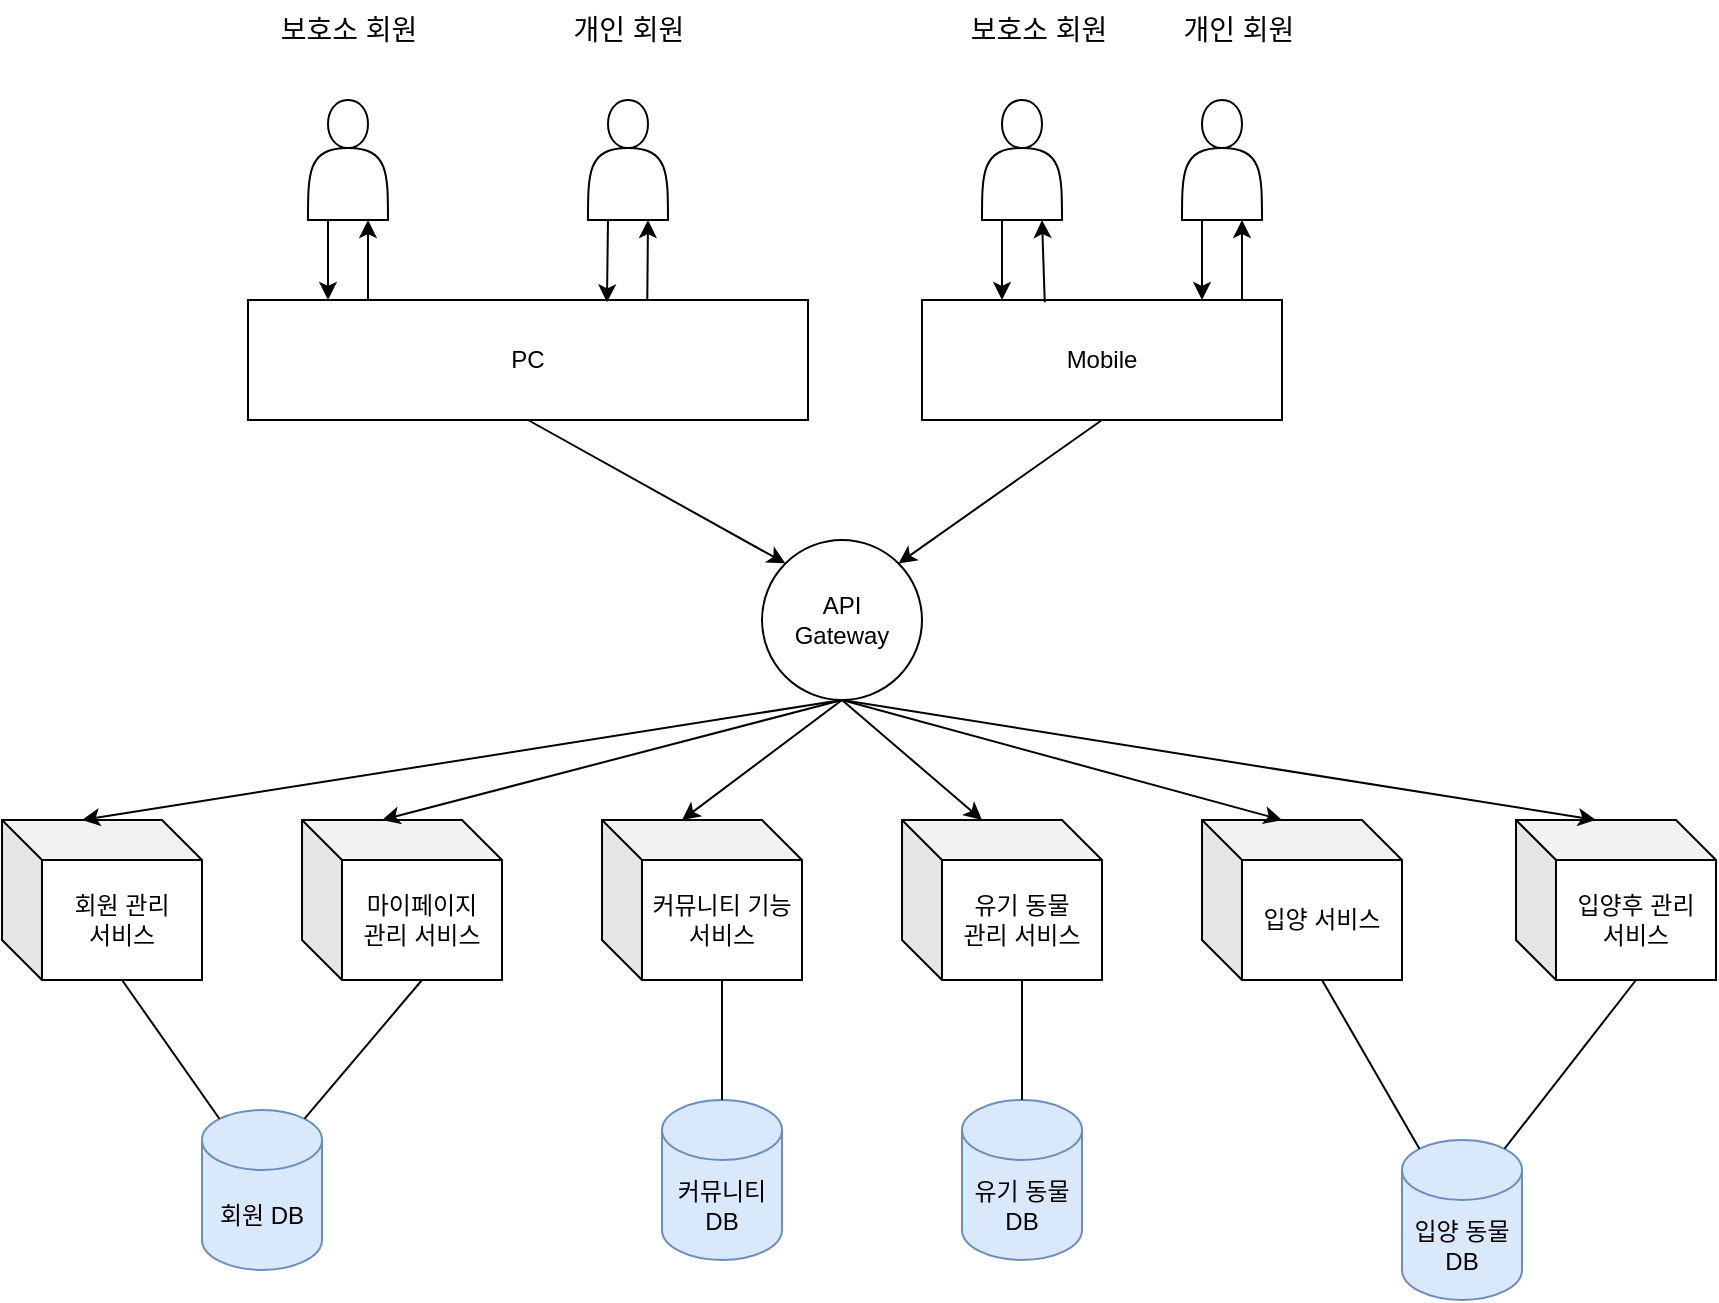 <mxfile version="21.3.4" type="github">
  <diagram name="페이지-1" id="uvTDxspnUkpA_IORpamM">
    <mxGraphModel dx="1323" dy="770" grid="1" gridSize="10" guides="1" tooltips="1" connect="1" arrows="1" fold="1" page="1" pageScale="1" pageWidth="827" pageHeight="1169" math="0" shadow="0">
      <root>
        <mxCell id="0" />
        <mxCell id="1" parent="0" />
        <mxCell id="xmXZeOzhYYBpa1j1-EJ7-1" value="" style="shape=actor;whiteSpace=wrap;html=1;" vertex="1" parent="1">
          <mxGeometry x="173" y="210" width="40" height="60" as="geometry" />
        </mxCell>
        <mxCell id="xmXZeOzhYYBpa1j1-EJ7-2" value="" style="shape=actor;whiteSpace=wrap;html=1;" vertex="1" parent="1">
          <mxGeometry x="313" y="210" width="40" height="60" as="geometry" />
        </mxCell>
        <mxCell id="xmXZeOzhYYBpa1j1-EJ7-3" value="" style="shape=actor;whiteSpace=wrap;html=1;" vertex="1" parent="1">
          <mxGeometry x="510" y="210" width="40" height="60" as="geometry" />
        </mxCell>
        <mxCell id="xmXZeOzhYYBpa1j1-EJ7-5" value="API&lt;br&gt;Gateway" style="ellipse;whiteSpace=wrap;html=1;aspect=fixed;" vertex="1" parent="1">
          <mxGeometry x="400" y="430" width="80" height="80" as="geometry" />
        </mxCell>
        <mxCell id="xmXZeOzhYYBpa1j1-EJ7-6" value="PC" style="rounded=0;whiteSpace=wrap;html=1;" vertex="1" parent="1">
          <mxGeometry x="143" y="310" width="280" height="60" as="geometry" />
        </mxCell>
        <mxCell id="xmXZeOzhYYBpa1j1-EJ7-8" value="" style="endArrow=classic;html=1;rounded=0;entryX=1;entryY=0;entryDx=0;entryDy=0;exitX=0.5;exitY=1;exitDx=0;exitDy=0;" edge="1" parent="1" source="xmXZeOzhYYBpa1j1-EJ7-9" target="xmXZeOzhYYBpa1j1-EJ7-5">
          <mxGeometry width="50" height="50" relative="1" as="geometry">
            <mxPoint x="423" y="540" as="sourcePoint" />
            <mxPoint x="473" y="490" as="targetPoint" />
            <Array as="points" />
          </mxGeometry>
        </mxCell>
        <mxCell id="xmXZeOzhYYBpa1j1-EJ7-9" value="Mobile" style="rounded=0;whiteSpace=wrap;html=1;" vertex="1" parent="1">
          <mxGeometry x="480" y="310" width="180" height="60" as="geometry" />
        </mxCell>
        <mxCell id="xmXZeOzhYYBpa1j1-EJ7-10" value="" style="shape=actor;whiteSpace=wrap;html=1;" vertex="1" parent="1">
          <mxGeometry x="610" y="210" width="40" height="60" as="geometry" />
        </mxCell>
        <mxCell id="xmXZeOzhYYBpa1j1-EJ7-13" value="회원 관리&lt;br&gt;서비스" style="shape=cube;whiteSpace=wrap;html=1;boundedLbl=1;backgroundOutline=1;darkOpacity=0.05;darkOpacity2=0.1;" vertex="1" parent="1">
          <mxGeometry x="20" y="570" width="100" height="80" as="geometry" />
        </mxCell>
        <mxCell id="xmXZeOzhYYBpa1j1-EJ7-14" value="유기 동물&lt;br&gt;관리 서비스" style="shape=cube;whiteSpace=wrap;html=1;boundedLbl=1;backgroundOutline=1;darkOpacity=0.05;darkOpacity2=0.1;" vertex="1" parent="1">
          <mxGeometry x="470" y="570" width="100" height="80" as="geometry" />
        </mxCell>
        <mxCell id="xmXZeOzhYYBpa1j1-EJ7-15" value="입양 서비스" style="shape=cube;whiteSpace=wrap;html=1;boundedLbl=1;backgroundOutline=1;darkOpacity=0.05;darkOpacity2=0.1;" vertex="1" parent="1">
          <mxGeometry x="620" y="570" width="100" height="80" as="geometry" />
        </mxCell>
        <mxCell id="xmXZeOzhYYBpa1j1-EJ7-16" value="마이페이지&lt;br&gt;관리 서비스" style="shape=cube;whiteSpace=wrap;html=1;boundedLbl=1;backgroundOutline=1;darkOpacity=0.05;darkOpacity2=0.1;" vertex="1" parent="1">
          <mxGeometry x="170" y="570" width="100" height="80" as="geometry" />
        </mxCell>
        <mxCell id="xmXZeOzhYYBpa1j1-EJ7-17" value="커뮤니티 기능&lt;br&gt;서비스" style="shape=cube;whiteSpace=wrap;html=1;boundedLbl=1;backgroundOutline=1;darkOpacity=0.05;darkOpacity2=0.1;" vertex="1" parent="1">
          <mxGeometry x="320" y="570" width="100" height="80" as="geometry" />
        </mxCell>
        <mxCell id="xmXZeOzhYYBpa1j1-EJ7-18" value="입양후 관리&lt;br&gt;서비스" style="shape=cube;whiteSpace=wrap;html=1;boundedLbl=1;backgroundOutline=1;darkOpacity=0.05;darkOpacity2=0.1;" vertex="1" parent="1">
          <mxGeometry x="777" y="570" width="100" height="80" as="geometry" />
        </mxCell>
        <mxCell id="xmXZeOzhYYBpa1j1-EJ7-21" value="회원 DB" style="shape=cylinder3;whiteSpace=wrap;html=1;boundedLbl=1;backgroundOutline=1;size=15;fillColor=#dae8fc;strokeColor=#6c8ebf;" vertex="1" parent="1">
          <mxGeometry x="120" y="715" width="60" height="80" as="geometry" />
        </mxCell>
        <mxCell id="xmXZeOzhYYBpa1j1-EJ7-23" value="커뮤니티&lt;br&gt;DB" style="shape=cylinder3;whiteSpace=wrap;html=1;boundedLbl=1;backgroundOutline=1;size=15;fillColor=#dae8fc;strokeColor=#6c8ebf;" vertex="1" parent="1">
          <mxGeometry x="350" y="710" width="60" height="80" as="geometry" />
        </mxCell>
        <mxCell id="xmXZeOzhYYBpa1j1-EJ7-24" value="유기 동물&lt;br&gt;DB" style="shape=cylinder3;whiteSpace=wrap;html=1;boundedLbl=1;backgroundOutline=1;size=15;fillColor=#dae8fc;strokeColor=#6c8ebf;" vertex="1" parent="1">
          <mxGeometry x="500" y="710" width="60" height="80" as="geometry" />
        </mxCell>
        <mxCell id="xmXZeOzhYYBpa1j1-EJ7-25" value="입양 동물&lt;br&gt;DB" style="shape=cylinder3;whiteSpace=wrap;html=1;boundedLbl=1;backgroundOutline=1;size=15;fillColor=#dae8fc;strokeColor=#6c8ebf;" vertex="1" parent="1">
          <mxGeometry x="720" y="730" width="60" height="80" as="geometry" />
        </mxCell>
        <mxCell id="xmXZeOzhYYBpa1j1-EJ7-27" value="" style="endArrow=none;html=1;rounded=0;exitX=0;exitY=0;exitDx=60;exitDy=80;exitPerimeter=0;entryX=0.145;entryY=0;entryDx=0;entryDy=4.35;entryPerimeter=0;" edge="1" parent="1" source="xmXZeOzhYYBpa1j1-EJ7-13" target="xmXZeOzhYYBpa1j1-EJ7-21">
          <mxGeometry width="50" height="50" relative="1" as="geometry">
            <mxPoint x="390" y="530" as="sourcePoint" />
            <mxPoint x="440" y="480" as="targetPoint" />
          </mxGeometry>
        </mxCell>
        <mxCell id="xmXZeOzhYYBpa1j1-EJ7-28" value="" style="endArrow=none;html=1;rounded=0;exitX=0;exitY=0;exitDx=60;exitDy=80;exitPerimeter=0;entryX=0.855;entryY=0;entryDx=0;entryDy=4.35;entryPerimeter=0;" edge="1" parent="1" source="xmXZeOzhYYBpa1j1-EJ7-16" target="xmXZeOzhYYBpa1j1-EJ7-21">
          <mxGeometry width="50" height="50" relative="1" as="geometry">
            <mxPoint x="390" y="530" as="sourcePoint" />
            <mxPoint x="440" y="480" as="targetPoint" />
          </mxGeometry>
        </mxCell>
        <mxCell id="xmXZeOzhYYBpa1j1-EJ7-29" value="" style="endArrow=none;html=1;rounded=0;entryX=0;entryY=0;entryDx=60;entryDy=80;entryPerimeter=0;exitX=0.5;exitY=0;exitDx=0;exitDy=0;exitPerimeter=0;" edge="1" parent="1" source="xmXZeOzhYYBpa1j1-EJ7-23" target="xmXZeOzhYYBpa1j1-EJ7-17">
          <mxGeometry width="50" height="50" relative="1" as="geometry">
            <mxPoint x="390" y="530" as="sourcePoint" />
            <mxPoint x="440" y="480" as="targetPoint" />
          </mxGeometry>
        </mxCell>
        <mxCell id="xmXZeOzhYYBpa1j1-EJ7-30" value="" style="endArrow=none;html=1;rounded=0;entryX=0;entryY=0;entryDx=60;entryDy=80;entryPerimeter=0;exitX=0.5;exitY=0;exitDx=0;exitDy=0;exitPerimeter=0;" edge="1" parent="1" source="xmXZeOzhYYBpa1j1-EJ7-24" target="xmXZeOzhYYBpa1j1-EJ7-14">
          <mxGeometry width="50" height="50" relative="1" as="geometry">
            <mxPoint x="390" y="530" as="sourcePoint" />
            <mxPoint x="440" y="480" as="targetPoint" />
          </mxGeometry>
        </mxCell>
        <mxCell id="xmXZeOzhYYBpa1j1-EJ7-31" value="" style="endArrow=none;html=1;rounded=0;entryX=0;entryY=0;entryDx=60;entryDy=80;entryPerimeter=0;exitX=0.145;exitY=0;exitDx=0;exitDy=4.35;exitPerimeter=0;" edge="1" parent="1" source="xmXZeOzhYYBpa1j1-EJ7-25" target="xmXZeOzhYYBpa1j1-EJ7-15">
          <mxGeometry width="50" height="50" relative="1" as="geometry">
            <mxPoint x="390" y="530" as="sourcePoint" />
            <mxPoint x="440" y="480" as="targetPoint" />
          </mxGeometry>
        </mxCell>
        <mxCell id="xmXZeOzhYYBpa1j1-EJ7-32" value="" style="endArrow=none;html=1;rounded=0;entryX=0;entryY=0;entryDx=60;entryDy=80;entryPerimeter=0;exitX=0.855;exitY=0;exitDx=0;exitDy=4.35;exitPerimeter=0;" edge="1" parent="1" source="xmXZeOzhYYBpa1j1-EJ7-25" target="xmXZeOzhYYBpa1j1-EJ7-18">
          <mxGeometry width="50" height="50" relative="1" as="geometry">
            <mxPoint x="390" y="530" as="sourcePoint" />
            <mxPoint x="440" y="480" as="targetPoint" />
          </mxGeometry>
        </mxCell>
        <mxCell id="xmXZeOzhYYBpa1j1-EJ7-33" value="" style="endArrow=classic;html=1;rounded=0;entryX=0;entryY=0;entryDx=40;entryDy=0;entryPerimeter=0;exitX=0.5;exitY=1;exitDx=0;exitDy=0;" edge="1" parent="1" source="xmXZeOzhYYBpa1j1-EJ7-5" target="xmXZeOzhYYBpa1j1-EJ7-13">
          <mxGeometry width="50" height="50" relative="1" as="geometry">
            <mxPoint x="510" y="570" as="sourcePoint" />
            <mxPoint x="560" y="520" as="targetPoint" />
          </mxGeometry>
        </mxCell>
        <mxCell id="xmXZeOzhYYBpa1j1-EJ7-34" value="" style="endArrow=classic;html=1;rounded=0;entryX=0;entryY=0;entryDx=40;entryDy=0;entryPerimeter=0;exitX=0.5;exitY=1;exitDx=0;exitDy=0;" edge="1" parent="1" source="xmXZeOzhYYBpa1j1-EJ7-5" target="xmXZeOzhYYBpa1j1-EJ7-16">
          <mxGeometry width="50" height="50" relative="1" as="geometry">
            <mxPoint x="510" y="570" as="sourcePoint" />
            <mxPoint x="560" y="520" as="targetPoint" />
          </mxGeometry>
        </mxCell>
        <mxCell id="xmXZeOzhYYBpa1j1-EJ7-35" value="" style="endArrow=classic;html=1;rounded=0;exitX=0.5;exitY=1;exitDx=0;exitDy=0;entryX=0;entryY=0;entryDx=40;entryDy=0;entryPerimeter=0;" edge="1" parent="1" source="xmXZeOzhYYBpa1j1-EJ7-5" target="xmXZeOzhYYBpa1j1-EJ7-17">
          <mxGeometry width="50" height="50" relative="1" as="geometry">
            <mxPoint x="510" y="570" as="sourcePoint" />
            <mxPoint x="560" y="520" as="targetPoint" />
          </mxGeometry>
        </mxCell>
        <mxCell id="xmXZeOzhYYBpa1j1-EJ7-36" value="" style="endArrow=classic;html=1;rounded=0;exitX=0.5;exitY=1;exitDx=0;exitDy=0;entryX=0;entryY=0;entryDx=40;entryDy=0;entryPerimeter=0;" edge="1" parent="1" source="xmXZeOzhYYBpa1j1-EJ7-5" target="xmXZeOzhYYBpa1j1-EJ7-14">
          <mxGeometry width="50" height="50" relative="1" as="geometry">
            <mxPoint x="510" y="570" as="sourcePoint" />
            <mxPoint x="560" y="520" as="targetPoint" />
          </mxGeometry>
        </mxCell>
        <mxCell id="xmXZeOzhYYBpa1j1-EJ7-37" value="" style="endArrow=classic;html=1;rounded=0;entryX=0;entryY=0;entryDx=40;entryDy=0;entryPerimeter=0;exitX=0.5;exitY=1;exitDx=0;exitDy=0;" edge="1" parent="1" source="xmXZeOzhYYBpa1j1-EJ7-5" target="xmXZeOzhYYBpa1j1-EJ7-15">
          <mxGeometry width="50" height="50" relative="1" as="geometry">
            <mxPoint x="510" y="570" as="sourcePoint" />
            <mxPoint x="560" y="520" as="targetPoint" />
          </mxGeometry>
        </mxCell>
        <mxCell id="xmXZeOzhYYBpa1j1-EJ7-38" value="" style="endArrow=classic;html=1;rounded=0;entryX=0;entryY=0;entryDx=40;entryDy=0;entryPerimeter=0;exitX=0.5;exitY=1;exitDx=0;exitDy=0;" edge="1" parent="1" source="xmXZeOzhYYBpa1j1-EJ7-5" target="xmXZeOzhYYBpa1j1-EJ7-18">
          <mxGeometry width="50" height="50" relative="1" as="geometry">
            <mxPoint x="510" y="570" as="sourcePoint" />
            <mxPoint x="560" y="520" as="targetPoint" />
          </mxGeometry>
        </mxCell>
        <mxCell id="xmXZeOzhYYBpa1j1-EJ7-39" value="" style="endArrow=classic;html=1;rounded=0;entryX=0;entryY=0;entryDx=0;entryDy=0;exitX=0.5;exitY=1;exitDx=0;exitDy=0;" edge="1" parent="1" source="xmXZeOzhYYBpa1j1-EJ7-6" target="xmXZeOzhYYBpa1j1-EJ7-5">
          <mxGeometry width="50" height="50" relative="1" as="geometry">
            <mxPoint x="420" y="570" as="sourcePoint" />
            <mxPoint x="470" y="520" as="targetPoint" />
          </mxGeometry>
        </mxCell>
        <mxCell id="xmXZeOzhYYBpa1j1-EJ7-40" value="" style="endArrow=classic;html=1;rounded=0;" edge="1" parent="1">
          <mxGeometry width="50" height="50" relative="1" as="geometry">
            <mxPoint x="183" y="270" as="sourcePoint" />
            <mxPoint x="183" y="310" as="targetPoint" />
          </mxGeometry>
        </mxCell>
        <mxCell id="xmXZeOzhYYBpa1j1-EJ7-41" value="" style="endArrow=classic;html=1;rounded=0;exitX=0.25;exitY=1;exitDx=0;exitDy=0;entryX=0.641;entryY=0.019;entryDx=0;entryDy=0;entryPerimeter=0;" edge="1" parent="1" source="xmXZeOzhYYBpa1j1-EJ7-2" target="xmXZeOzhYYBpa1j1-EJ7-6">
          <mxGeometry width="50" height="50" relative="1" as="geometry">
            <mxPoint x="193" y="280" as="sourcePoint" />
            <mxPoint x="330" y="310" as="targetPoint" />
          </mxGeometry>
        </mxCell>
        <mxCell id="xmXZeOzhYYBpa1j1-EJ7-43" value="" style="endArrow=classic;html=1;rounded=0;exitX=0.25;exitY=1;exitDx=0;exitDy=0;" edge="1" parent="1" source="xmXZeOzhYYBpa1j1-EJ7-3">
          <mxGeometry width="50" height="50" relative="1" as="geometry">
            <mxPoint x="213" y="300" as="sourcePoint" />
            <mxPoint x="520" y="310" as="targetPoint" />
          </mxGeometry>
        </mxCell>
        <mxCell id="xmXZeOzhYYBpa1j1-EJ7-44" value="" style="endArrow=classic;html=1;rounded=0;exitX=0.25;exitY=1;exitDx=0;exitDy=0;" edge="1" parent="1" source="xmXZeOzhYYBpa1j1-EJ7-10">
          <mxGeometry width="50" height="50" relative="1" as="geometry">
            <mxPoint x="223" y="310" as="sourcePoint" />
            <mxPoint x="620" y="310" as="targetPoint" />
          </mxGeometry>
        </mxCell>
        <mxCell id="xmXZeOzhYYBpa1j1-EJ7-45" value="" style="endArrow=classic;html=1;rounded=0;entryX=0.75;entryY=1;entryDx=0;entryDy=0;" edge="1" parent="1" target="xmXZeOzhYYBpa1j1-EJ7-1">
          <mxGeometry width="50" height="50" relative="1" as="geometry">
            <mxPoint x="203" y="310" as="sourcePoint" />
            <mxPoint x="350" y="350" as="targetPoint" />
          </mxGeometry>
        </mxCell>
        <mxCell id="xmXZeOzhYYBpa1j1-EJ7-46" value="" style="endArrow=classic;html=1;rounded=0;entryX=0.75;entryY=1;entryDx=0;entryDy=0;exitX=0.713;exitY=0;exitDx=0;exitDy=0;exitPerimeter=0;" edge="1" parent="1" source="xmXZeOzhYYBpa1j1-EJ7-6" target="xmXZeOzhYYBpa1j1-EJ7-2">
          <mxGeometry width="50" height="50" relative="1" as="geometry">
            <mxPoint x="213" y="320" as="sourcePoint" />
            <mxPoint x="213" y="280" as="targetPoint" />
          </mxGeometry>
        </mxCell>
        <mxCell id="xmXZeOzhYYBpa1j1-EJ7-47" value="" style="endArrow=classic;html=1;rounded=0;entryX=0.75;entryY=1;entryDx=0;entryDy=0;exitX=0.341;exitY=0.019;exitDx=0;exitDy=0;exitPerimeter=0;" edge="1" parent="1" source="xmXZeOzhYYBpa1j1-EJ7-9" target="xmXZeOzhYYBpa1j1-EJ7-3">
          <mxGeometry width="50" height="50" relative="1" as="geometry">
            <mxPoint x="223" y="330" as="sourcePoint" />
            <mxPoint x="223" y="290" as="targetPoint" />
          </mxGeometry>
        </mxCell>
        <mxCell id="xmXZeOzhYYBpa1j1-EJ7-48" value="" style="endArrow=classic;html=1;rounded=0;entryX=0.75;entryY=1;entryDx=0;entryDy=0;" edge="1" parent="1" target="xmXZeOzhYYBpa1j1-EJ7-10">
          <mxGeometry width="50" height="50" relative="1" as="geometry">
            <mxPoint x="640" y="310" as="sourcePoint" />
            <mxPoint x="233" y="300" as="targetPoint" />
          </mxGeometry>
        </mxCell>
        <mxCell id="xmXZeOzhYYBpa1j1-EJ7-49" value="보호소 회원" style="text;html=1;strokeColor=none;fillColor=none;align=center;verticalAlign=middle;whiteSpace=wrap;rounded=0;fontSize=14;" vertex="1" parent="1">
          <mxGeometry x="154.5" y="160" width="77" height="30" as="geometry" />
        </mxCell>
        <mxCell id="xmXZeOzhYYBpa1j1-EJ7-50" value="개인 회원" style="text;html=1;strokeColor=none;fillColor=none;align=center;verticalAlign=middle;whiteSpace=wrap;rounded=0;fontSize=14;" vertex="1" parent="1">
          <mxGeometry x="294.5" y="160" width="77" height="30" as="geometry" />
        </mxCell>
        <mxCell id="xmXZeOzhYYBpa1j1-EJ7-51" value="보호소 회원" style="text;html=1;strokeColor=none;fillColor=none;align=center;verticalAlign=middle;whiteSpace=wrap;rounded=0;fontSize=14;" vertex="1" parent="1">
          <mxGeometry x="500" y="160" width="77" height="30" as="geometry" />
        </mxCell>
        <mxCell id="xmXZeOzhYYBpa1j1-EJ7-52" value="개인 회원" style="text;html=1;strokeColor=none;fillColor=none;align=center;verticalAlign=middle;whiteSpace=wrap;rounded=0;fontSize=14;" vertex="1" parent="1">
          <mxGeometry x="600" y="160" width="77" height="30" as="geometry" />
        </mxCell>
      </root>
    </mxGraphModel>
  </diagram>
</mxfile>
